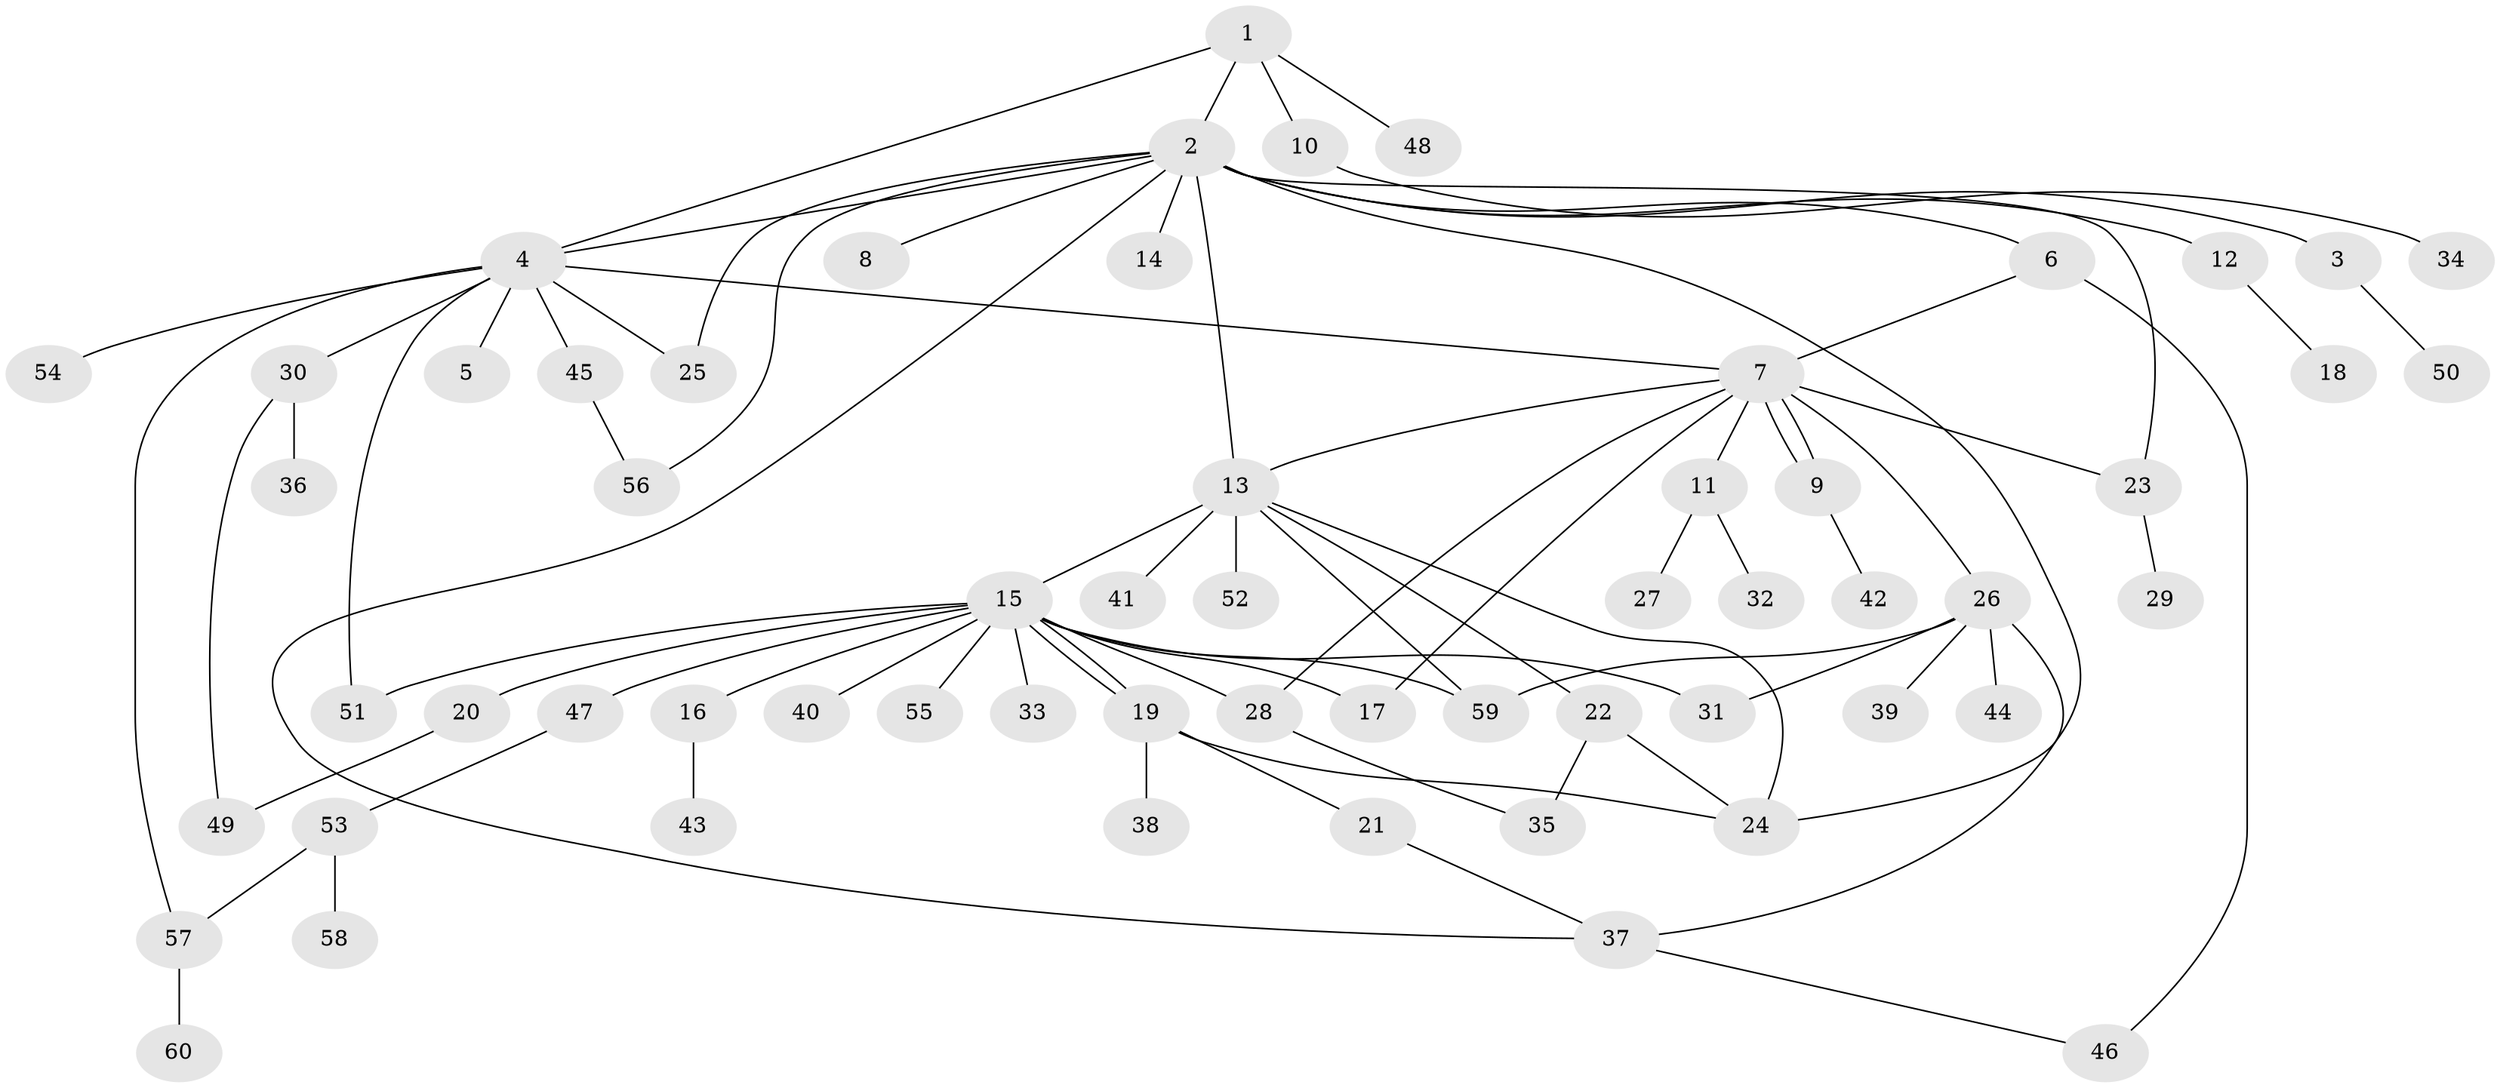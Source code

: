 // Generated by graph-tools (version 1.1) at 2025/01/03/09/25 03:01:46]
// undirected, 60 vertices, 82 edges
graph export_dot {
graph [start="1"]
  node [color=gray90,style=filled];
  1;
  2;
  3;
  4;
  5;
  6;
  7;
  8;
  9;
  10;
  11;
  12;
  13;
  14;
  15;
  16;
  17;
  18;
  19;
  20;
  21;
  22;
  23;
  24;
  25;
  26;
  27;
  28;
  29;
  30;
  31;
  32;
  33;
  34;
  35;
  36;
  37;
  38;
  39;
  40;
  41;
  42;
  43;
  44;
  45;
  46;
  47;
  48;
  49;
  50;
  51;
  52;
  53;
  54;
  55;
  56;
  57;
  58;
  59;
  60;
  1 -- 2;
  1 -- 4;
  1 -- 10;
  1 -- 48;
  2 -- 3;
  2 -- 4;
  2 -- 6;
  2 -- 8;
  2 -- 12;
  2 -- 13;
  2 -- 14;
  2 -- 23;
  2 -- 24;
  2 -- 25;
  2 -- 37;
  2 -- 56;
  3 -- 50;
  4 -- 5;
  4 -- 7;
  4 -- 25;
  4 -- 30;
  4 -- 45;
  4 -- 51;
  4 -- 54;
  4 -- 57;
  6 -- 7;
  6 -- 46;
  7 -- 9;
  7 -- 9;
  7 -- 11;
  7 -- 13;
  7 -- 17;
  7 -- 23;
  7 -- 26;
  7 -- 28;
  9 -- 42;
  10 -- 34;
  11 -- 27;
  11 -- 32;
  12 -- 18;
  13 -- 15;
  13 -- 22;
  13 -- 24;
  13 -- 41;
  13 -- 52;
  13 -- 59;
  15 -- 16;
  15 -- 17;
  15 -- 19;
  15 -- 19;
  15 -- 20;
  15 -- 28;
  15 -- 31;
  15 -- 33;
  15 -- 40;
  15 -- 47;
  15 -- 51;
  15 -- 55;
  15 -- 59;
  16 -- 43;
  19 -- 21;
  19 -- 24;
  19 -- 38;
  20 -- 49;
  21 -- 37;
  22 -- 24;
  22 -- 35;
  23 -- 29;
  26 -- 31;
  26 -- 37;
  26 -- 39;
  26 -- 44;
  26 -- 59;
  28 -- 35;
  30 -- 36;
  30 -- 49;
  37 -- 46;
  45 -- 56;
  47 -- 53;
  53 -- 57;
  53 -- 58;
  57 -- 60;
}
